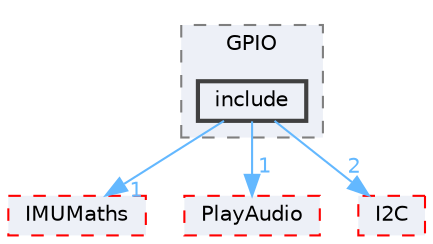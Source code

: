 digraph "src/libs/GPIO/include"
{
 // LATEX_PDF_SIZE
  bgcolor="transparent";
  edge [fontname=Helvetica,fontsize=10,labelfontname=Helvetica,labelfontsize=10];
  node [fontname=Helvetica,fontsize=10,shape=box,height=0.2,width=0.4];
  compound=true
  subgraph clusterdir_61ea28b2f7d74cc56af644925fc4e91f {
    graph [ bgcolor="#edf0f7", pencolor="grey50", label="GPIO", fontname=Helvetica,fontsize=10 style="filled,dashed", URL="dir_61ea28b2f7d74cc56af644925fc4e91f.html",tooltip=""]
  dir_ecef972e7a1f5af413d9c4d986b2a28e [label="include", fillcolor="#edf0f7", color="grey25", style="filled,bold", URL="dir_ecef972e7a1f5af413d9c4d986b2a28e.html",tooltip=""];
  }
  dir_37f3b851e7f3627c6cc073500acabf35 [label="IMUMaths", fillcolor="#edf0f7", color="red", style="filled,dashed", URL="dir_37f3b851e7f3627c6cc073500acabf35.html",tooltip=""];
  dir_e307e3326747e0377b809c80d02de7ac [label="PlayAudio", fillcolor="#edf0f7", color="red", style="filled,dashed", URL="dir_e307e3326747e0377b809c80d02de7ac.html",tooltip=""];
  dir_c5b6cf1be5c03532ee49a19487970389 [label="I2C", fillcolor="#edf0f7", color="red", style="filled,dashed", URL="dir_c5b6cf1be5c03532ee49a19487970389.html",tooltip=""];
  dir_ecef972e7a1f5af413d9c4d986b2a28e->dir_37f3b851e7f3627c6cc073500acabf35 [headlabel="1", labeldistance=1.5 headhref="dir_000007_000004.html" href="dir_000007_000004.html" color="steelblue1" fontcolor="steelblue1"];
  dir_ecef972e7a1f5af413d9c4d986b2a28e->dir_c5b6cf1be5c03532ee49a19487970389 [headlabel="2", labeldistance=1.5 headhref="dir_000007_000003.html" href="dir_000007_000003.html" color="steelblue1" fontcolor="steelblue1"];
  dir_ecef972e7a1f5af413d9c4d986b2a28e->dir_e307e3326747e0377b809c80d02de7ac [headlabel="1", labeldistance=1.5 headhref="dir_000007_000012.html" href="dir_000007_000012.html" color="steelblue1" fontcolor="steelblue1"];
}
